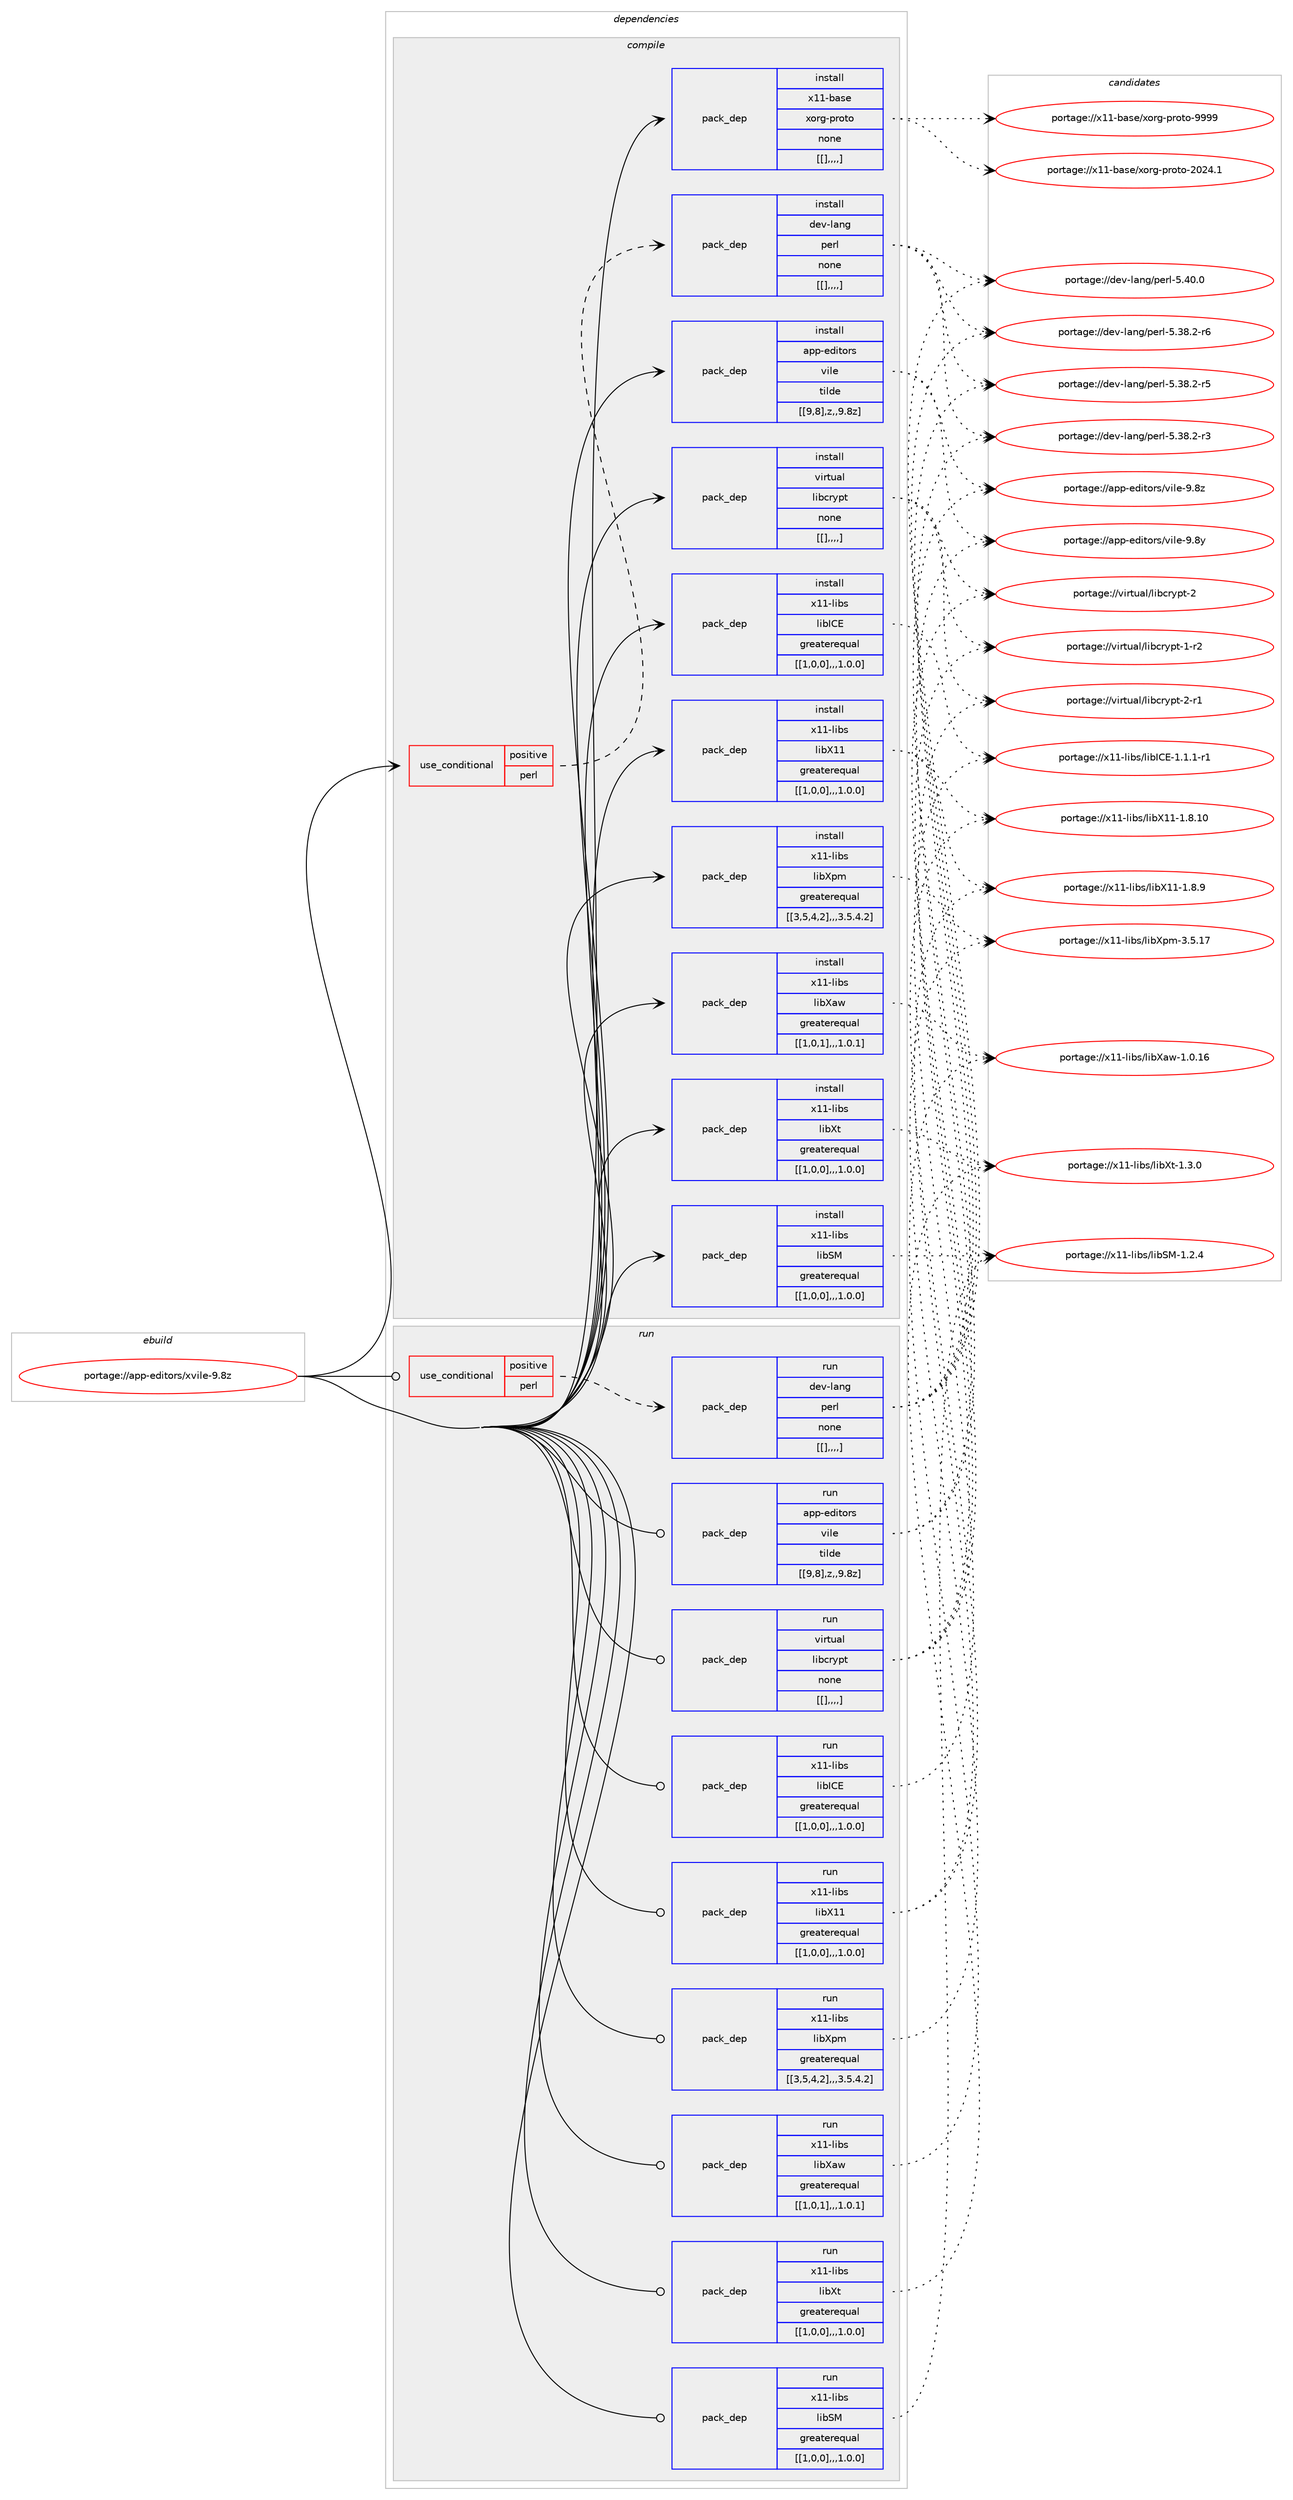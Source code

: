 digraph prolog {

# *************
# Graph options
# *************

newrank=true;
concentrate=true;
compound=true;
graph [rankdir=LR,fontname=Helvetica,fontsize=10,ranksep=1.5];#, ranksep=2.5, nodesep=0.2];
edge  [arrowhead=vee];
node  [fontname=Helvetica,fontsize=10];

# **********
# The ebuild
# **********

subgraph cluster_leftcol {
color=gray;
label=<<i>ebuild</i>>;
id [label="portage://app-editors/xvile-9.8z", color=red, width=4, href="../app-editors/xvile-9.8z.svg"];
}

# ****************
# The dependencies
# ****************

subgraph cluster_midcol {
color=gray;
label=<<i>dependencies</i>>;
subgraph cluster_compile {
fillcolor="#eeeeee";
style=filled;
label=<<i>compile</i>>;
subgraph cond6354 {
dependency22488 [label=<<TABLE BORDER="0" CELLBORDER="1" CELLSPACING="0" CELLPADDING="4"><TR><TD ROWSPAN="3" CELLPADDING="10">use_conditional</TD></TR><TR><TD>positive</TD></TR><TR><TD>perl</TD></TR></TABLE>>, shape=none, color=red];
subgraph pack15990 {
dependency22489 [label=<<TABLE BORDER="0" CELLBORDER="1" CELLSPACING="0" CELLPADDING="4" WIDTH="220"><TR><TD ROWSPAN="6" CELLPADDING="30">pack_dep</TD></TR><TR><TD WIDTH="110">install</TD></TR><TR><TD>dev-lang</TD></TR><TR><TD>perl</TD></TR><TR><TD>none</TD></TR><TR><TD>[[],,,,]</TD></TR></TABLE>>, shape=none, color=blue];
}
dependency22488:e -> dependency22489:w [weight=20,style="dashed",arrowhead="vee"];
}
id:e -> dependency22488:w [weight=20,style="solid",arrowhead="vee"];
subgraph pack15991 {
dependency22490 [label=<<TABLE BORDER="0" CELLBORDER="1" CELLSPACING="0" CELLPADDING="4" WIDTH="220"><TR><TD ROWSPAN="6" CELLPADDING="30">pack_dep</TD></TR><TR><TD WIDTH="110">install</TD></TR><TR><TD>app-editors</TD></TR><TR><TD>vile</TD></TR><TR><TD>tilde</TD></TR><TR><TD>[[9,8],z,,9.8z]</TD></TR></TABLE>>, shape=none, color=blue];
}
id:e -> dependency22490:w [weight=20,style="solid",arrowhead="vee"];
subgraph pack15992 {
dependency22491 [label=<<TABLE BORDER="0" CELLBORDER="1" CELLSPACING="0" CELLPADDING="4" WIDTH="220"><TR><TD ROWSPAN="6" CELLPADDING="30">pack_dep</TD></TR><TR><TD WIDTH="110">install</TD></TR><TR><TD>virtual</TD></TR><TR><TD>libcrypt</TD></TR><TR><TD>none</TD></TR><TR><TD>[[],,,,]</TD></TR></TABLE>>, shape=none, color=blue];
}
id:e -> dependency22491:w [weight=20,style="solid",arrowhead="vee"];
subgraph pack15993 {
dependency22492 [label=<<TABLE BORDER="0" CELLBORDER="1" CELLSPACING="0" CELLPADDING="4" WIDTH="220"><TR><TD ROWSPAN="6" CELLPADDING="30">pack_dep</TD></TR><TR><TD WIDTH="110">install</TD></TR><TR><TD>x11-base</TD></TR><TR><TD>xorg-proto</TD></TR><TR><TD>none</TD></TR><TR><TD>[[],,,,]</TD></TR></TABLE>>, shape=none, color=blue];
}
id:e -> dependency22492:w [weight=20,style="solid",arrowhead="vee"];
subgraph pack15994 {
dependency22493 [label=<<TABLE BORDER="0" CELLBORDER="1" CELLSPACING="0" CELLPADDING="4" WIDTH="220"><TR><TD ROWSPAN="6" CELLPADDING="30">pack_dep</TD></TR><TR><TD WIDTH="110">install</TD></TR><TR><TD>x11-libs</TD></TR><TR><TD>libICE</TD></TR><TR><TD>greaterequal</TD></TR><TR><TD>[[1,0,0],,,1.0.0]</TD></TR></TABLE>>, shape=none, color=blue];
}
id:e -> dependency22493:w [weight=20,style="solid",arrowhead="vee"];
subgraph pack15995 {
dependency22494 [label=<<TABLE BORDER="0" CELLBORDER="1" CELLSPACING="0" CELLPADDING="4" WIDTH="220"><TR><TD ROWSPAN="6" CELLPADDING="30">pack_dep</TD></TR><TR><TD WIDTH="110">install</TD></TR><TR><TD>x11-libs</TD></TR><TR><TD>libSM</TD></TR><TR><TD>greaterequal</TD></TR><TR><TD>[[1,0,0],,,1.0.0]</TD></TR></TABLE>>, shape=none, color=blue];
}
id:e -> dependency22494:w [weight=20,style="solid",arrowhead="vee"];
subgraph pack15996 {
dependency22495 [label=<<TABLE BORDER="0" CELLBORDER="1" CELLSPACING="0" CELLPADDING="4" WIDTH="220"><TR><TD ROWSPAN="6" CELLPADDING="30">pack_dep</TD></TR><TR><TD WIDTH="110">install</TD></TR><TR><TD>x11-libs</TD></TR><TR><TD>libX11</TD></TR><TR><TD>greaterequal</TD></TR><TR><TD>[[1,0,0],,,1.0.0]</TD></TR></TABLE>>, shape=none, color=blue];
}
id:e -> dependency22495:w [weight=20,style="solid",arrowhead="vee"];
subgraph pack15997 {
dependency22496 [label=<<TABLE BORDER="0" CELLBORDER="1" CELLSPACING="0" CELLPADDING="4" WIDTH="220"><TR><TD ROWSPAN="6" CELLPADDING="30">pack_dep</TD></TR><TR><TD WIDTH="110">install</TD></TR><TR><TD>x11-libs</TD></TR><TR><TD>libXaw</TD></TR><TR><TD>greaterequal</TD></TR><TR><TD>[[1,0,1],,,1.0.1]</TD></TR></TABLE>>, shape=none, color=blue];
}
id:e -> dependency22496:w [weight=20,style="solid",arrowhead="vee"];
subgraph pack15998 {
dependency22497 [label=<<TABLE BORDER="0" CELLBORDER="1" CELLSPACING="0" CELLPADDING="4" WIDTH="220"><TR><TD ROWSPAN="6" CELLPADDING="30">pack_dep</TD></TR><TR><TD WIDTH="110">install</TD></TR><TR><TD>x11-libs</TD></TR><TR><TD>libXpm</TD></TR><TR><TD>greaterequal</TD></TR><TR><TD>[[3,5,4,2],,,3.5.4.2]</TD></TR></TABLE>>, shape=none, color=blue];
}
id:e -> dependency22497:w [weight=20,style="solid",arrowhead="vee"];
subgraph pack15999 {
dependency22498 [label=<<TABLE BORDER="0" CELLBORDER="1" CELLSPACING="0" CELLPADDING="4" WIDTH="220"><TR><TD ROWSPAN="6" CELLPADDING="30">pack_dep</TD></TR><TR><TD WIDTH="110">install</TD></TR><TR><TD>x11-libs</TD></TR><TR><TD>libXt</TD></TR><TR><TD>greaterequal</TD></TR><TR><TD>[[1,0,0],,,1.0.0]</TD></TR></TABLE>>, shape=none, color=blue];
}
id:e -> dependency22498:w [weight=20,style="solid",arrowhead="vee"];
}
subgraph cluster_compileandrun {
fillcolor="#eeeeee";
style=filled;
label=<<i>compile and run</i>>;
}
subgraph cluster_run {
fillcolor="#eeeeee";
style=filled;
label=<<i>run</i>>;
subgraph cond6355 {
dependency22499 [label=<<TABLE BORDER="0" CELLBORDER="1" CELLSPACING="0" CELLPADDING="4"><TR><TD ROWSPAN="3" CELLPADDING="10">use_conditional</TD></TR><TR><TD>positive</TD></TR><TR><TD>perl</TD></TR></TABLE>>, shape=none, color=red];
subgraph pack16000 {
dependency22500 [label=<<TABLE BORDER="0" CELLBORDER="1" CELLSPACING="0" CELLPADDING="4" WIDTH="220"><TR><TD ROWSPAN="6" CELLPADDING="30">pack_dep</TD></TR><TR><TD WIDTH="110">run</TD></TR><TR><TD>dev-lang</TD></TR><TR><TD>perl</TD></TR><TR><TD>none</TD></TR><TR><TD>[[],,,,]</TD></TR></TABLE>>, shape=none, color=blue];
}
dependency22499:e -> dependency22500:w [weight=20,style="dashed",arrowhead="vee"];
}
id:e -> dependency22499:w [weight=20,style="solid",arrowhead="odot"];
subgraph pack16001 {
dependency22501 [label=<<TABLE BORDER="0" CELLBORDER="1" CELLSPACING="0" CELLPADDING="4" WIDTH="220"><TR><TD ROWSPAN="6" CELLPADDING="30">pack_dep</TD></TR><TR><TD WIDTH="110">run</TD></TR><TR><TD>app-editors</TD></TR><TR><TD>vile</TD></TR><TR><TD>tilde</TD></TR><TR><TD>[[9,8],z,,9.8z]</TD></TR></TABLE>>, shape=none, color=blue];
}
id:e -> dependency22501:w [weight=20,style="solid",arrowhead="odot"];
subgraph pack16002 {
dependency22502 [label=<<TABLE BORDER="0" CELLBORDER="1" CELLSPACING="0" CELLPADDING="4" WIDTH="220"><TR><TD ROWSPAN="6" CELLPADDING="30">pack_dep</TD></TR><TR><TD WIDTH="110">run</TD></TR><TR><TD>virtual</TD></TR><TR><TD>libcrypt</TD></TR><TR><TD>none</TD></TR><TR><TD>[[],,,,]</TD></TR></TABLE>>, shape=none, color=blue];
}
id:e -> dependency22502:w [weight=20,style="solid",arrowhead="odot"];
subgraph pack16003 {
dependency22503 [label=<<TABLE BORDER="0" CELLBORDER="1" CELLSPACING="0" CELLPADDING="4" WIDTH="220"><TR><TD ROWSPAN="6" CELLPADDING="30">pack_dep</TD></TR><TR><TD WIDTH="110">run</TD></TR><TR><TD>x11-libs</TD></TR><TR><TD>libICE</TD></TR><TR><TD>greaterequal</TD></TR><TR><TD>[[1,0,0],,,1.0.0]</TD></TR></TABLE>>, shape=none, color=blue];
}
id:e -> dependency22503:w [weight=20,style="solid",arrowhead="odot"];
subgraph pack16004 {
dependency22504 [label=<<TABLE BORDER="0" CELLBORDER="1" CELLSPACING="0" CELLPADDING="4" WIDTH="220"><TR><TD ROWSPAN="6" CELLPADDING="30">pack_dep</TD></TR><TR><TD WIDTH="110">run</TD></TR><TR><TD>x11-libs</TD></TR><TR><TD>libSM</TD></TR><TR><TD>greaterequal</TD></TR><TR><TD>[[1,0,0],,,1.0.0]</TD></TR></TABLE>>, shape=none, color=blue];
}
id:e -> dependency22504:w [weight=20,style="solid",arrowhead="odot"];
subgraph pack16005 {
dependency22505 [label=<<TABLE BORDER="0" CELLBORDER="1" CELLSPACING="0" CELLPADDING="4" WIDTH="220"><TR><TD ROWSPAN="6" CELLPADDING="30">pack_dep</TD></TR><TR><TD WIDTH="110">run</TD></TR><TR><TD>x11-libs</TD></TR><TR><TD>libX11</TD></TR><TR><TD>greaterequal</TD></TR><TR><TD>[[1,0,0],,,1.0.0]</TD></TR></TABLE>>, shape=none, color=blue];
}
id:e -> dependency22505:w [weight=20,style="solid",arrowhead="odot"];
subgraph pack16006 {
dependency22506 [label=<<TABLE BORDER="0" CELLBORDER="1" CELLSPACING="0" CELLPADDING="4" WIDTH="220"><TR><TD ROWSPAN="6" CELLPADDING="30">pack_dep</TD></TR><TR><TD WIDTH="110">run</TD></TR><TR><TD>x11-libs</TD></TR><TR><TD>libXaw</TD></TR><TR><TD>greaterequal</TD></TR><TR><TD>[[1,0,1],,,1.0.1]</TD></TR></TABLE>>, shape=none, color=blue];
}
id:e -> dependency22506:w [weight=20,style="solid",arrowhead="odot"];
subgraph pack16007 {
dependency22507 [label=<<TABLE BORDER="0" CELLBORDER="1" CELLSPACING="0" CELLPADDING="4" WIDTH="220"><TR><TD ROWSPAN="6" CELLPADDING="30">pack_dep</TD></TR><TR><TD WIDTH="110">run</TD></TR><TR><TD>x11-libs</TD></TR><TR><TD>libXpm</TD></TR><TR><TD>greaterequal</TD></TR><TR><TD>[[3,5,4,2],,,3.5.4.2]</TD></TR></TABLE>>, shape=none, color=blue];
}
id:e -> dependency22507:w [weight=20,style="solid",arrowhead="odot"];
subgraph pack16008 {
dependency22508 [label=<<TABLE BORDER="0" CELLBORDER="1" CELLSPACING="0" CELLPADDING="4" WIDTH="220"><TR><TD ROWSPAN="6" CELLPADDING="30">pack_dep</TD></TR><TR><TD WIDTH="110">run</TD></TR><TR><TD>x11-libs</TD></TR><TR><TD>libXt</TD></TR><TR><TD>greaterequal</TD></TR><TR><TD>[[1,0,0],,,1.0.0]</TD></TR></TABLE>>, shape=none, color=blue];
}
id:e -> dependency22508:w [weight=20,style="solid",arrowhead="odot"];
}
}

# **************
# The candidates
# **************

subgraph cluster_choices {
rank=same;
color=gray;
label=<<i>candidates</i>>;

subgraph choice15990 {
color=black;
nodesep=1;
choice10010111845108971101034711210111410845534652484648 [label="portage://dev-lang/perl-5.40.0", color=red, width=4,href="../dev-lang/perl-5.40.0.svg"];
choice100101118451089711010347112101114108455346515646504511454 [label="portage://dev-lang/perl-5.38.2-r6", color=red, width=4,href="../dev-lang/perl-5.38.2-r6.svg"];
choice100101118451089711010347112101114108455346515646504511453 [label="portage://dev-lang/perl-5.38.2-r5", color=red, width=4,href="../dev-lang/perl-5.38.2-r5.svg"];
choice100101118451089711010347112101114108455346515646504511451 [label="portage://dev-lang/perl-5.38.2-r3", color=red, width=4,href="../dev-lang/perl-5.38.2-r3.svg"];
dependency22489:e -> choice10010111845108971101034711210111410845534652484648:w [style=dotted,weight="100"];
dependency22489:e -> choice100101118451089711010347112101114108455346515646504511454:w [style=dotted,weight="100"];
dependency22489:e -> choice100101118451089711010347112101114108455346515646504511453:w [style=dotted,weight="100"];
dependency22489:e -> choice100101118451089711010347112101114108455346515646504511451:w [style=dotted,weight="100"];
}
subgraph choice15991 {
color=black;
nodesep=1;
choice97112112451011001051161111141154711810510810145574656122 [label="portage://app-editors/vile-9.8z", color=red, width=4,href="../app-editors/vile-9.8z.svg"];
choice97112112451011001051161111141154711810510810145574656121 [label="portage://app-editors/vile-9.8y", color=red, width=4,href="../app-editors/vile-9.8y.svg"];
dependency22490:e -> choice97112112451011001051161111141154711810510810145574656122:w [style=dotted,weight="100"];
dependency22490:e -> choice97112112451011001051161111141154711810510810145574656121:w [style=dotted,weight="100"];
}
subgraph choice15992 {
color=black;
nodesep=1;
choice1181051141161179710847108105989911412111211645504511449 [label="portage://virtual/libcrypt-2-r1", color=red, width=4,href="../virtual/libcrypt-2-r1.svg"];
choice118105114116117971084710810598991141211121164550 [label="portage://virtual/libcrypt-2", color=red, width=4,href="../virtual/libcrypt-2.svg"];
choice1181051141161179710847108105989911412111211645494511450 [label="portage://virtual/libcrypt-1-r2", color=red, width=4,href="../virtual/libcrypt-1-r2.svg"];
dependency22491:e -> choice1181051141161179710847108105989911412111211645504511449:w [style=dotted,weight="100"];
dependency22491:e -> choice118105114116117971084710810598991141211121164550:w [style=dotted,weight="100"];
dependency22491:e -> choice1181051141161179710847108105989911412111211645494511450:w [style=dotted,weight="100"];
}
subgraph choice15993 {
color=black;
nodesep=1;
choice120494945989711510147120111114103451121141111161114557575757 [label="portage://x11-base/xorg-proto-9999", color=red, width=4,href="../x11-base/xorg-proto-9999.svg"];
choice1204949459897115101471201111141034511211411111611145504850524649 [label="portage://x11-base/xorg-proto-2024.1", color=red, width=4,href="../x11-base/xorg-proto-2024.1.svg"];
dependency22492:e -> choice120494945989711510147120111114103451121141111161114557575757:w [style=dotted,weight="100"];
dependency22492:e -> choice1204949459897115101471201111141034511211411111611145504850524649:w [style=dotted,weight="100"];
}
subgraph choice15994 {
color=black;
nodesep=1;
choice1204949451081059811547108105987367694549464946494511449 [label="portage://x11-libs/libICE-1.1.1-r1", color=red, width=4,href="../x11-libs/libICE-1.1.1-r1.svg"];
dependency22493:e -> choice1204949451081059811547108105987367694549464946494511449:w [style=dotted,weight="100"];
}
subgraph choice15995 {
color=black;
nodesep=1;
choice1204949451081059811547108105988377454946504652 [label="portage://x11-libs/libSM-1.2.4", color=red, width=4,href="../x11-libs/libSM-1.2.4.svg"];
dependency22494:e -> choice1204949451081059811547108105988377454946504652:w [style=dotted,weight="100"];
}
subgraph choice15996 {
color=black;
nodesep=1;
choice12049494510810598115471081059888494945494656464948 [label="portage://x11-libs/libX11-1.8.10", color=red, width=4,href="../x11-libs/libX11-1.8.10.svg"];
choice120494945108105981154710810598884949454946564657 [label="portage://x11-libs/libX11-1.8.9", color=red, width=4,href="../x11-libs/libX11-1.8.9.svg"];
dependency22495:e -> choice12049494510810598115471081059888494945494656464948:w [style=dotted,weight="100"];
dependency22495:e -> choice120494945108105981154710810598884949454946564657:w [style=dotted,weight="100"];
}
subgraph choice15997 {
color=black;
nodesep=1;
choice120494945108105981154710810598889711945494648464954 [label="portage://x11-libs/libXaw-1.0.16", color=red, width=4,href="../x11-libs/libXaw-1.0.16.svg"];
dependency22496:e -> choice120494945108105981154710810598889711945494648464954:w [style=dotted,weight="100"];
}
subgraph choice15998 {
color=black;
nodesep=1;
choice1204949451081059811547108105988811210945514653464955 [label="portage://x11-libs/libXpm-3.5.17", color=red, width=4,href="../x11-libs/libXpm-3.5.17.svg"];
dependency22497:e -> choice1204949451081059811547108105988811210945514653464955:w [style=dotted,weight="100"];
}
subgraph choice15999 {
color=black;
nodesep=1;
choice12049494510810598115471081059888116454946514648 [label="portage://x11-libs/libXt-1.3.0", color=red, width=4,href="../x11-libs/libXt-1.3.0.svg"];
dependency22498:e -> choice12049494510810598115471081059888116454946514648:w [style=dotted,weight="100"];
}
subgraph choice16000 {
color=black;
nodesep=1;
choice10010111845108971101034711210111410845534652484648 [label="portage://dev-lang/perl-5.40.0", color=red, width=4,href="../dev-lang/perl-5.40.0.svg"];
choice100101118451089711010347112101114108455346515646504511454 [label="portage://dev-lang/perl-5.38.2-r6", color=red, width=4,href="../dev-lang/perl-5.38.2-r6.svg"];
choice100101118451089711010347112101114108455346515646504511453 [label="portage://dev-lang/perl-5.38.2-r5", color=red, width=4,href="../dev-lang/perl-5.38.2-r5.svg"];
choice100101118451089711010347112101114108455346515646504511451 [label="portage://dev-lang/perl-5.38.2-r3", color=red, width=4,href="../dev-lang/perl-5.38.2-r3.svg"];
dependency22500:e -> choice10010111845108971101034711210111410845534652484648:w [style=dotted,weight="100"];
dependency22500:e -> choice100101118451089711010347112101114108455346515646504511454:w [style=dotted,weight="100"];
dependency22500:e -> choice100101118451089711010347112101114108455346515646504511453:w [style=dotted,weight="100"];
dependency22500:e -> choice100101118451089711010347112101114108455346515646504511451:w [style=dotted,weight="100"];
}
subgraph choice16001 {
color=black;
nodesep=1;
choice97112112451011001051161111141154711810510810145574656122 [label="portage://app-editors/vile-9.8z", color=red, width=4,href="../app-editors/vile-9.8z.svg"];
choice97112112451011001051161111141154711810510810145574656121 [label="portage://app-editors/vile-9.8y", color=red, width=4,href="../app-editors/vile-9.8y.svg"];
dependency22501:e -> choice97112112451011001051161111141154711810510810145574656122:w [style=dotted,weight="100"];
dependency22501:e -> choice97112112451011001051161111141154711810510810145574656121:w [style=dotted,weight="100"];
}
subgraph choice16002 {
color=black;
nodesep=1;
choice1181051141161179710847108105989911412111211645504511449 [label="portage://virtual/libcrypt-2-r1", color=red, width=4,href="../virtual/libcrypt-2-r1.svg"];
choice118105114116117971084710810598991141211121164550 [label="portage://virtual/libcrypt-2", color=red, width=4,href="../virtual/libcrypt-2.svg"];
choice1181051141161179710847108105989911412111211645494511450 [label="portage://virtual/libcrypt-1-r2", color=red, width=4,href="../virtual/libcrypt-1-r2.svg"];
dependency22502:e -> choice1181051141161179710847108105989911412111211645504511449:w [style=dotted,weight="100"];
dependency22502:e -> choice118105114116117971084710810598991141211121164550:w [style=dotted,weight="100"];
dependency22502:e -> choice1181051141161179710847108105989911412111211645494511450:w [style=dotted,weight="100"];
}
subgraph choice16003 {
color=black;
nodesep=1;
choice1204949451081059811547108105987367694549464946494511449 [label="portage://x11-libs/libICE-1.1.1-r1", color=red, width=4,href="../x11-libs/libICE-1.1.1-r1.svg"];
dependency22503:e -> choice1204949451081059811547108105987367694549464946494511449:w [style=dotted,weight="100"];
}
subgraph choice16004 {
color=black;
nodesep=1;
choice1204949451081059811547108105988377454946504652 [label="portage://x11-libs/libSM-1.2.4", color=red, width=4,href="../x11-libs/libSM-1.2.4.svg"];
dependency22504:e -> choice1204949451081059811547108105988377454946504652:w [style=dotted,weight="100"];
}
subgraph choice16005 {
color=black;
nodesep=1;
choice12049494510810598115471081059888494945494656464948 [label="portage://x11-libs/libX11-1.8.10", color=red, width=4,href="../x11-libs/libX11-1.8.10.svg"];
choice120494945108105981154710810598884949454946564657 [label="portage://x11-libs/libX11-1.8.9", color=red, width=4,href="../x11-libs/libX11-1.8.9.svg"];
dependency22505:e -> choice12049494510810598115471081059888494945494656464948:w [style=dotted,weight="100"];
dependency22505:e -> choice120494945108105981154710810598884949454946564657:w [style=dotted,weight="100"];
}
subgraph choice16006 {
color=black;
nodesep=1;
choice120494945108105981154710810598889711945494648464954 [label="portage://x11-libs/libXaw-1.0.16", color=red, width=4,href="../x11-libs/libXaw-1.0.16.svg"];
dependency22506:e -> choice120494945108105981154710810598889711945494648464954:w [style=dotted,weight="100"];
}
subgraph choice16007 {
color=black;
nodesep=1;
choice1204949451081059811547108105988811210945514653464955 [label="portage://x11-libs/libXpm-3.5.17", color=red, width=4,href="../x11-libs/libXpm-3.5.17.svg"];
dependency22507:e -> choice1204949451081059811547108105988811210945514653464955:w [style=dotted,weight="100"];
}
subgraph choice16008 {
color=black;
nodesep=1;
choice12049494510810598115471081059888116454946514648 [label="portage://x11-libs/libXt-1.3.0", color=red, width=4,href="../x11-libs/libXt-1.3.0.svg"];
dependency22508:e -> choice12049494510810598115471081059888116454946514648:w [style=dotted,weight="100"];
}
}

}
